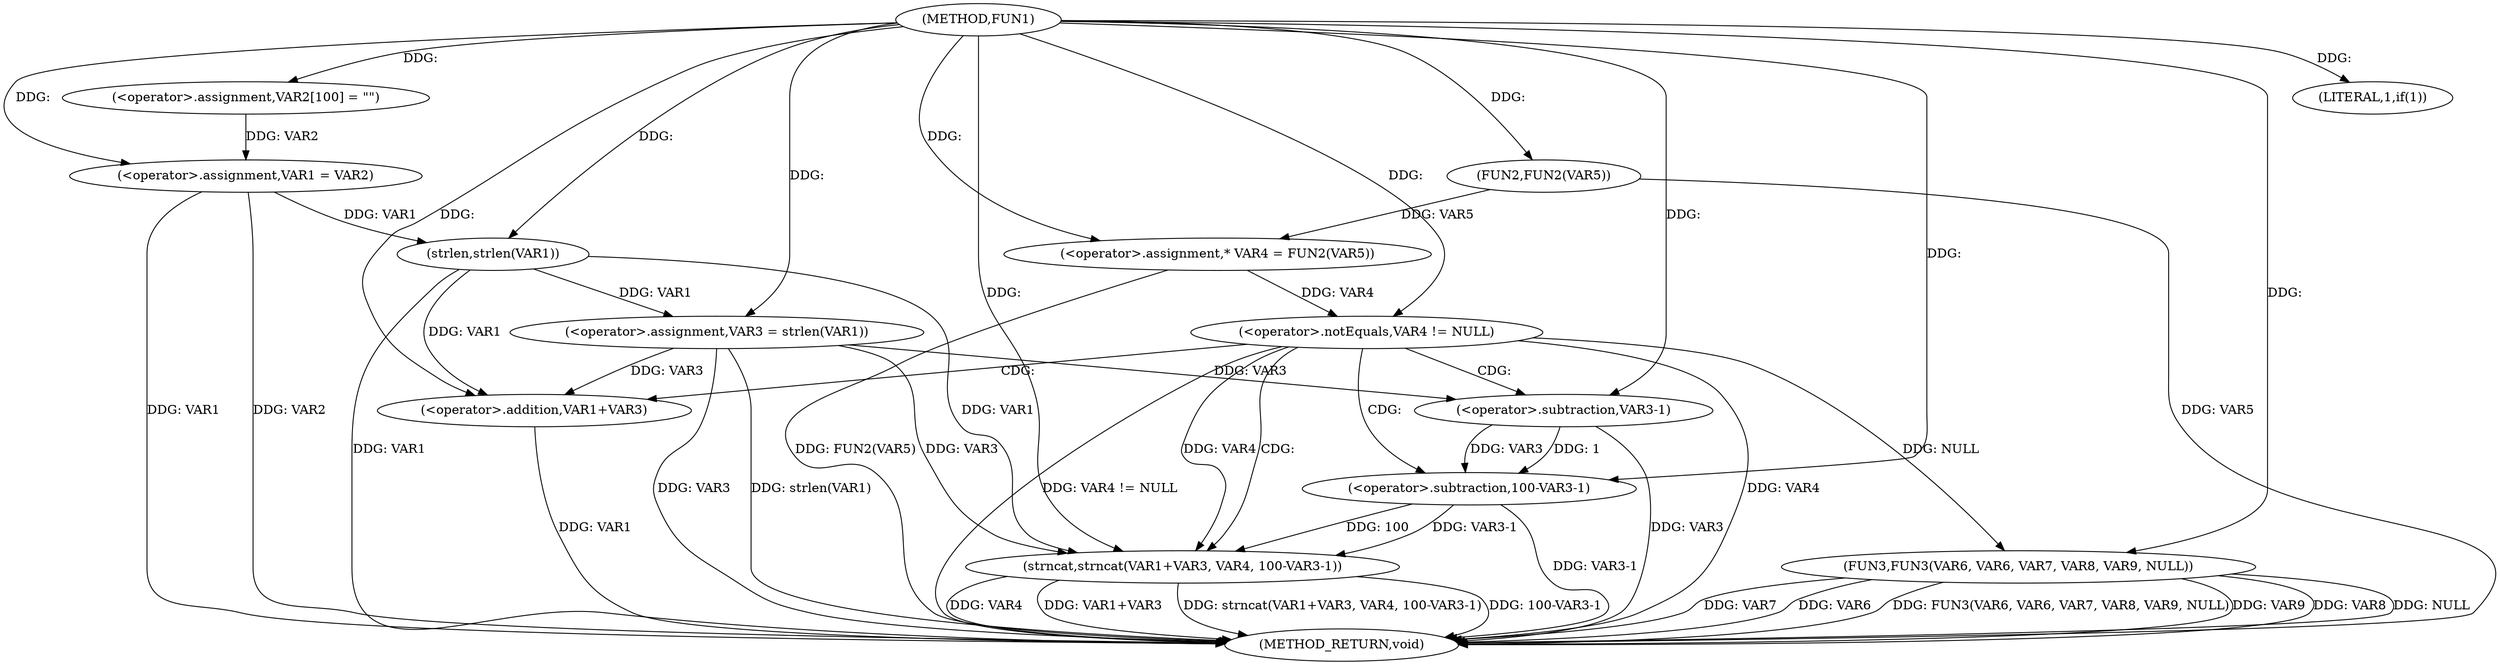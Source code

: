 digraph FUN1 {  
"1000100" [label = "(METHOD,FUN1)" ]
"1000146" [label = "(METHOD_RETURN,void)" ]
"1000104" [label = "(<operator>.assignment,VAR2[100] = \"\")" ]
"1000107" [label = "(<operator>.assignment,VAR1 = VAR2)" ]
"1000111" [label = "(LITERAL,1,if(1))" ]
"1000115" [label = "(<operator>.assignment,VAR3 = strlen(VAR1))" ]
"1000117" [label = "(strlen,strlen(VAR1))" ]
"1000120" [label = "(<operator>.assignment,* VAR4 = FUN2(VAR5))" ]
"1000122" [label = "(FUN2,FUN2(VAR5))" ]
"1000125" [label = "(<operator>.notEquals,VAR4 != NULL)" ]
"1000129" [label = "(strncat,strncat(VAR1+VAR3, VAR4, 100-VAR3-1))" ]
"1000130" [label = "(<operator>.addition,VAR1+VAR3)" ]
"1000134" [label = "(<operator>.subtraction,100-VAR3-1)" ]
"1000136" [label = "(<operator>.subtraction,VAR3-1)" ]
"1000139" [label = "(FUN3,FUN3(VAR6, VAR6, VAR7, VAR8, VAR9, NULL))" ]
  "1000115" -> "1000146"  [ label = "DDG: strlen(VAR1)"] 
  "1000139" -> "1000146"  [ label = "DDG: VAR7"] 
  "1000125" -> "1000146"  [ label = "DDG: VAR4 != NULL"] 
  "1000107" -> "1000146"  [ label = "DDG: VAR1"] 
  "1000139" -> "1000146"  [ label = "DDG: VAR6"] 
  "1000117" -> "1000146"  [ label = "DDG: VAR1"] 
  "1000129" -> "1000146"  [ label = "DDG: VAR4"] 
  "1000115" -> "1000146"  [ label = "DDG: VAR3"] 
  "1000130" -> "1000146"  [ label = "DDG: VAR1"] 
  "1000129" -> "1000146"  [ label = "DDG: VAR1+VAR3"] 
  "1000125" -> "1000146"  [ label = "DDG: VAR4"] 
  "1000122" -> "1000146"  [ label = "DDG: VAR5"] 
  "1000139" -> "1000146"  [ label = "DDG: FUN3(VAR6, VAR6, VAR7, VAR8, VAR9, NULL)"] 
  "1000129" -> "1000146"  [ label = "DDG: strncat(VAR1+VAR3, VAR4, 100-VAR3-1)"] 
  "1000139" -> "1000146"  [ label = "DDG: VAR9"] 
  "1000129" -> "1000146"  [ label = "DDG: 100-VAR3-1"] 
  "1000139" -> "1000146"  [ label = "DDG: VAR8"] 
  "1000134" -> "1000146"  [ label = "DDG: VAR3-1"] 
  "1000120" -> "1000146"  [ label = "DDG: FUN2(VAR5)"] 
  "1000139" -> "1000146"  [ label = "DDG: NULL"] 
  "1000136" -> "1000146"  [ label = "DDG: VAR3"] 
  "1000107" -> "1000146"  [ label = "DDG: VAR2"] 
  "1000100" -> "1000104"  [ label = "DDG: "] 
  "1000104" -> "1000107"  [ label = "DDG: VAR2"] 
  "1000100" -> "1000107"  [ label = "DDG: "] 
  "1000100" -> "1000111"  [ label = "DDG: "] 
  "1000117" -> "1000115"  [ label = "DDG: VAR1"] 
  "1000100" -> "1000115"  [ label = "DDG: "] 
  "1000107" -> "1000117"  [ label = "DDG: VAR1"] 
  "1000100" -> "1000117"  [ label = "DDG: "] 
  "1000122" -> "1000120"  [ label = "DDG: VAR5"] 
  "1000100" -> "1000120"  [ label = "DDG: "] 
  "1000100" -> "1000122"  [ label = "DDG: "] 
  "1000120" -> "1000125"  [ label = "DDG: VAR4"] 
  "1000100" -> "1000125"  [ label = "DDG: "] 
  "1000117" -> "1000129"  [ label = "DDG: VAR1"] 
  "1000100" -> "1000129"  [ label = "DDG: "] 
  "1000115" -> "1000129"  [ label = "DDG: VAR3"] 
  "1000117" -> "1000130"  [ label = "DDG: VAR1"] 
  "1000100" -> "1000130"  [ label = "DDG: "] 
  "1000115" -> "1000130"  [ label = "DDG: VAR3"] 
  "1000125" -> "1000129"  [ label = "DDG: VAR4"] 
  "1000134" -> "1000129"  [ label = "DDG: 100"] 
  "1000134" -> "1000129"  [ label = "DDG: VAR3-1"] 
  "1000100" -> "1000134"  [ label = "DDG: "] 
  "1000136" -> "1000134"  [ label = "DDG: VAR3"] 
  "1000136" -> "1000134"  [ label = "DDG: 1"] 
  "1000100" -> "1000136"  [ label = "DDG: "] 
  "1000115" -> "1000136"  [ label = "DDG: VAR3"] 
  "1000100" -> "1000139"  [ label = "DDG: "] 
  "1000125" -> "1000139"  [ label = "DDG: NULL"] 
  "1000125" -> "1000129"  [ label = "CDG: "] 
  "1000125" -> "1000130"  [ label = "CDG: "] 
  "1000125" -> "1000136"  [ label = "CDG: "] 
  "1000125" -> "1000134"  [ label = "CDG: "] 
}
